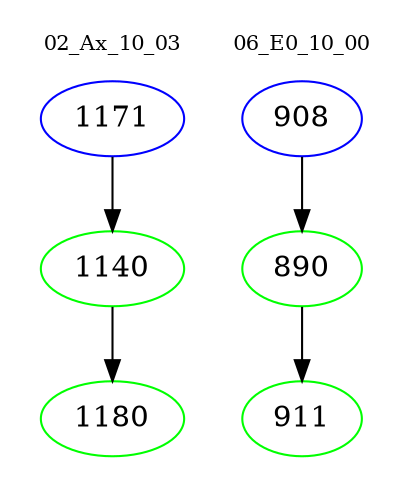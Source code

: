 digraph{
subgraph cluster_0 {
color = white
label = "02_Ax_10_03";
fontsize=10;
T0_1171 [label="1171", color="blue"]
T0_1171 -> T0_1140 [color="black"]
T0_1140 [label="1140", color="green"]
T0_1140 -> T0_1180 [color="black"]
T0_1180 [label="1180", color="green"]
}
subgraph cluster_1 {
color = white
label = "06_E0_10_00";
fontsize=10;
T1_908 [label="908", color="blue"]
T1_908 -> T1_890 [color="black"]
T1_890 [label="890", color="green"]
T1_890 -> T1_911 [color="black"]
T1_911 [label="911", color="green"]
}
}
